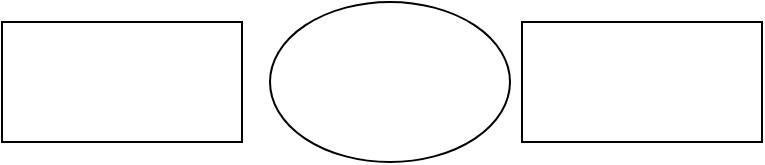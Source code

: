 <mxfile version="14.4.3" type="github">
  <diagram id="xwWjJwD1WTw5GsHI7N3W" name="第 1 页">
    <mxGraphModel dx="1422" dy="762" grid="1" gridSize="10" guides="1" tooltips="1" connect="1" arrows="1" fold="1" page="1" pageScale="1" pageWidth="827" pageHeight="1169" math="0" shadow="0">
      <root>
        <mxCell id="0" />
        <mxCell id="1" parent="0" />
        <mxCell id="w0yrxzg1-SMqDO-tVgw--1" value="" style="rounded=0;whiteSpace=wrap;html=1;" parent="1" vertex="1">
          <mxGeometry x="280" y="220" width="120" height="60" as="geometry" />
        </mxCell>
        <mxCell id="3NUWKR0dTSGGjfVTilBm-1" value="" style="ellipse;whiteSpace=wrap;html=1;" vertex="1" parent="1">
          <mxGeometry x="414" y="210" width="120" height="80" as="geometry" />
        </mxCell>
        <mxCell id="3NUWKR0dTSGGjfVTilBm-2" value="" style="rounded=0;whiteSpace=wrap;html=1;" vertex="1" parent="1">
          <mxGeometry x="540" y="220" width="120" height="60" as="geometry" />
        </mxCell>
      </root>
    </mxGraphModel>
  </diagram>
</mxfile>
